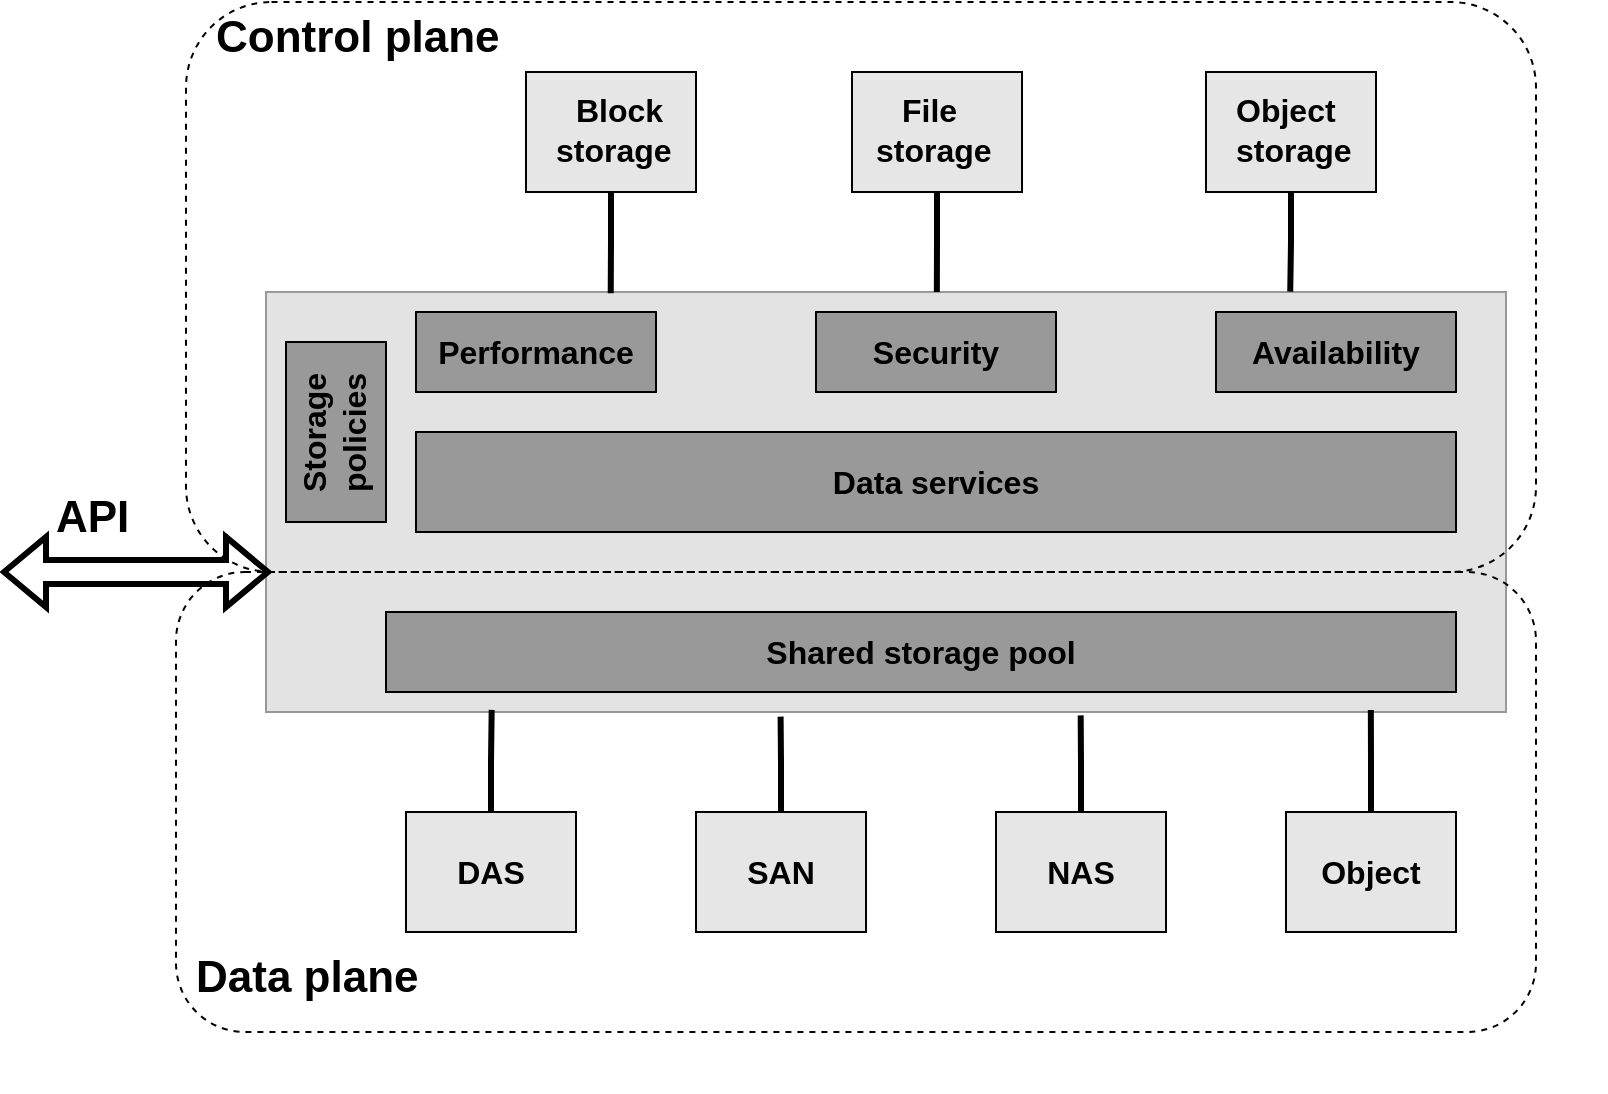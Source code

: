<mxfile version="16.1.2" type="device"><diagram id="khv7apG-hiupHkB4v9ps" name="Page-1"><mxGraphModel dx="1185" dy="627" grid="1" gridSize="10" guides="1" tooltips="1" connect="1" arrows="1" fold="1" page="1" pageScale="1" pageWidth="850" pageHeight="1100" math="0" shadow="0"><root><mxCell id="0"/><mxCell id="1" parent="0"/><mxCell id="RucAxFWQeMrtLxzRj8VL-14" value="" style="rounded=0;whiteSpace=wrap;html=1;fillColor=#E3E3E3;gradientColor=none;strokeColor=#999999;" vertex="1" parent="1"><mxGeometry x="170" y="390" width="620" height="210" as="geometry"/></mxCell><mxCell id="RucAxFWQeMrtLxzRj8VL-39" style="edgeStyle=orthogonalEdgeStyle;rounded=0;orthogonalLoop=1;jettySize=auto;html=1;entryX=0.278;entryY=0.003;entryDx=0;entryDy=0;entryPerimeter=0;fontSize=16;endArrow=none;endFill=0;strokeWidth=3;" edge="1" parent="1" source="RucAxFWQeMrtLxzRj8VL-2" target="RucAxFWQeMrtLxzRj8VL-14"><mxGeometry relative="1" as="geometry"/></mxCell><mxCell id="RucAxFWQeMrtLxzRj8VL-2" value="&lt;div style=&quot;font-size: 16px&quot;&gt;&lt;br&gt;&lt;/div&gt;" style="rounded=0;whiteSpace=wrap;html=1;fillColor=#E6E6E6;fontSize=16;fontStyle=1" vertex="1" parent="1"><mxGeometry x="300" y="280" width="85" height="60" as="geometry"/></mxCell><mxCell id="RucAxFWQeMrtLxzRj8VL-5" value="Performance" style="rounded=0;whiteSpace=wrap;html=1;fillColor=#999999;fontSize=16;fontStyle=1" vertex="1" parent="1"><mxGeometry x="245" y="400" width="120" height="40" as="geometry"/></mxCell><mxCell id="RucAxFWQeMrtLxzRj8VL-6" value="Security" style="rounded=0;whiteSpace=wrap;html=1;fillColor=#999999;fontSize=16;fontStyle=1" vertex="1" parent="1"><mxGeometry x="445" y="400" width="120" height="40" as="geometry"/></mxCell><mxCell id="RucAxFWQeMrtLxzRj8VL-7" value="&lt;div style=&quot;font-size: 16px;&quot;&gt;Availability&lt;/div&gt;" style="rounded=0;whiteSpace=wrap;html=1;fillColor=#999999;fontSize=16;fontStyle=1" vertex="1" parent="1"><mxGeometry x="645" y="400" width="120" height="40" as="geometry"/></mxCell><mxCell id="RucAxFWQeMrtLxzRj8VL-8" value="Data services" style="rounded=0;whiteSpace=wrap;html=1;fillColor=#999999;fontSize=16;fontStyle=1" vertex="1" parent="1"><mxGeometry x="245" y="460" width="520" height="50" as="geometry"/></mxCell><mxCell id="RucAxFWQeMrtLxzRj8VL-9" value="" style="rounded=0;whiteSpace=wrap;html=1;rotation=-90;fillColor=#999999;fontSize=16;fontStyle=1" vertex="1" parent="1"><mxGeometry x="160" y="435" width="90" height="50" as="geometry"/></mxCell><mxCell id="RucAxFWQeMrtLxzRj8VL-13" value="Shared storage pool" style="rounded=0;whiteSpace=wrap;html=1;fillColor=#999999;fontStyle=1;fontSize=16;" vertex="1" parent="1"><mxGeometry x="230" y="550" width="535" height="40" as="geometry"/></mxCell><mxCell id="RucAxFWQeMrtLxzRj8VL-41" style="edgeStyle=orthogonalEdgeStyle;rounded=0;orthogonalLoop=1;jettySize=auto;html=1;entryX=0.541;entryY=0;entryDx=0;entryDy=0;entryPerimeter=0;fontSize=16;endArrow=none;endFill=0;strokeWidth=3;" edge="1" parent="1" source="RucAxFWQeMrtLxzRj8VL-29" target="RucAxFWQeMrtLxzRj8VL-14"><mxGeometry relative="1" as="geometry"/></mxCell><mxCell id="RucAxFWQeMrtLxzRj8VL-29" value="" style="rounded=0;whiteSpace=wrap;html=1;fillColor=#E6E6E6;fontSize=16;fontStyle=1" vertex="1" parent="1"><mxGeometry x="463" y="280" width="85" height="60" as="geometry"/></mxCell><mxCell id="RucAxFWQeMrtLxzRj8VL-42" style="edgeStyle=orthogonalEdgeStyle;rounded=0;orthogonalLoop=1;jettySize=auto;html=1;entryX=0.826;entryY=-0.001;entryDx=0;entryDy=0;entryPerimeter=0;fontSize=16;endArrow=none;endFill=0;strokeWidth=3;" edge="1" parent="1" source="RucAxFWQeMrtLxzRj8VL-30" target="RucAxFWQeMrtLxzRj8VL-14"><mxGeometry relative="1" as="geometry"/></mxCell><mxCell id="RucAxFWQeMrtLxzRj8VL-30" value="" style="rounded=0;whiteSpace=wrap;html=1;fillColor=#E6E6E6;fontSize=16;fontStyle=1" vertex="1" parent="1"><mxGeometry x="640" y="280" width="85" height="60" as="geometry"/></mxCell><mxCell id="RucAxFWQeMrtLxzRj8VL-35" style="edgeStyle=orthogonalEdgeStyle;rounded=0;orthogonalLoop=1;jettySize=auto;html=1;entryX=0.182;entryY=0.995;entryDx=0;entryDy=0;entryPerimeter=0;fontSize=16;endArrow=none;endFill=0;strokeWidth=3;" edge="1" parent="1" source="RucAxFWQeMrtLxzRj8VL-31" target="RucAxFWQeMrtLxzRj8VL-14"><mxGeometry relative="1" as="geometry"/></mxCell><mxCell id="RucAxFWQeMrtLxzRj8VL-31" value="DAS" style="rounded=0;whiteSpace=wrap;html=1;fillColor=#E6E6E6;fontSize=16;fontStyle=1" vertex="1" parent="1"><mxGeometry x="240" y="650" width="85" height="60" as="geometry"/></mxCell><mxCell id="RucAxFWQeMrtLxzRj8VL-38" style="edgeStyle=orthogonalEdgeStyle;rounded=0;orthogonalLoop=1;jettySize=auto;html=1;entryX=0.415;entryY=1.011;entryDx=0;entryDy=0;entryPerimeter=0;fontSize=16;endArrow=none;endFill=0;strokeWidth=3;" edge="1" parent="1" source="RucAxFWQeMrtLxzRj8VL-32" target="RucAxFWQeMrtLxzRj8VL-14"><mxGeometry relative="1" as="geometry"/></mxCell><mxCell id="RucAxFWQeMrtLxzRj8VL-32" value="SAN" style="rounded=0;whiteSpace=wrap;html=1;fillColor=#E6E6E6;fontSize=16;fontStyle=1" vertex="1" parent="1"><mxGeometry x="385" y="650" width="85" height="60" as="geometry"/></mxCell><mxCell id="RucAxFWQeMrtLxzRj8VL-36" style="edgeStyle=orthogonalEdgeStyle;rounded=0;orthogonalLoop=1;jettySize=auto;html=1;entryX=0.657;entryY=1.008;entryDx=0;entryDy=0;entryPerimeter=0;fontSize=16;endArrow=none;endFill=0;strokeWidth=3;" edge="1" parent="1" source="RucAxFWQeMrtLxzRj8VL-33" target="RucAxFWQeMrtLxzRj8VL-14"><mxGeometry relative="1" as="geometry"/></mxCell><mxCell id="RucAxFWQeMrtLxzRj8VL-33" value="NAS" style="rounded=0;whiteSpace=wrap;html=1;fillColor=#E6E6E6;fontSize=16;fontStyle=1" vertex="1" parent="1"><mxGeometry x="535" y="650" width="85" height="60" as="geometry"/></mxCell><mxCell id="RucAxFWQeMrtLxzRj8VL-37" style="edgeStyle=orthogonalEdgeStyle;rounded=0;orthogonalLoop=1;jettySize=auto;html=1;entryX=0.891;entryY=0.995;entryDx=0;entryDy=0;entryPerimeter=0;fontSize=16;endArrow=none;endFill=0;strokeWidth=3;" edge="1" parent="1" source="RucAxFWQeMrtLxzRj8VL-34" target="RucAxFWQeMrtLxzRj8VL-14"><mxGeometry relative="1" as="geometry"/></mxCell><mxCell id="RucAxFWQeMrtLxzRj8VL-34" value="Object" style="rounded=0;whiteSpace=wrap;html=1;fillColor=#E6E6E6;fontSize=16;fontStyle=1" vertex="1" parent="1"><mxGeometry x="680" y="650" width="85" height="60" as="geometry"/></mxCell><mxCell id="RucAxFWQeMrtLxzRj8VL-43" value="" style="rounded=1;whiteSpace=wrap;html=1;dashed=1;fillColor=none;gradientColor=none;" vertex="1" parent="1"><mxGeometry x="125" y="530" width="680" height="230" as="geometry"/></mxCell><mxCell id="RucAxFWQeMrtLxzRj8VL-44" value="&lt;div style=&quot;font-size: 22px;&quot;&gt;Data plane&lt;/div&gt;" style="text;html=1;strokeColor=none;fillColor=none;spacing=5;spacingTop=-20;whiteSpace=wrap;overflow=hidden;rounded=0;dashed=1;fontSize=22;fontStyle=1" vertex="1" parent="1"><mxGeometry x="130" y="730" width="190" height="60" as="geometry"/></mxCell><mxCell id="RucAxFWQeMrtLxzRj8VL-45" value="Control plane" style="text;html=1;strokeColor=none;fillColor=none;spacing=5;spacingTop=-20;whiteSpace=wrap;overflow=hidden;rounded=0;dashed=1;fontSize=22;fontStyle=1" vertex="1" parent="1"><mxGeometry x="140" y="260" width="190" height="60" as="geometry"/></mxCell><mxCell id="RucAxFWQeMrtLxzRj8VL-47" value="API" style="text;html=1;strokeColor=none;fillColor=none;spacing=5;spacingTop=-20;whiteSpace=wrap;overflow=hidden;rounded=0;dashed=1;fontSize=22;fontStyle=1" vertex="1" parent="1"><mxGeometry x="60" y="500" width="190" height="60" as="geometry"/></mxCell><mxCell id="RucAxFWQeMrtLxzRj8VL-50" value="" style="shape=flexArrow;endArrow=classic;startArrow=classic;html=1;rounded=0;fontSize=22;strokeWidth=3;" edge="1" parent="1"><mxGeometry width="100" height="100" relative="1" as="geometry"><mxPoint x="37.5" y="530" as="sourcePoint"/><mxPoint x="172.5" y="530" as="targetPoint"/></mxGeometry></mxCell><mxCell id="RucAxFWQeMrtLxzRj8VL-51" value="&lt;div style=&quot;font-size: 16px&quot;&gt;Storage&lt;/div&gt;&lt;div style=&quot;font-size: 16px&quot;&gt;&lt;br&gt;&lt;/div&gt;" style="text;html=1;strokeColor=none;fillColor=none;spacing=5;spacingTop=-20;whiteSpace=wrap;overflow=hidden;rounded=0;dashed=1;fontSize=16;fontStyle=1;rotation=-90;" vertex="1" parent="1"><mxGeometry x="130" y="370" width="190" height="60" as="geometry"/></mxCell><mxCell id="RucAxFWQeMrtLxzRj8VL-52" value="policies" style="text;html=1;strokeColor=none;fillColor=none;spacing=5;spacingTop=-20;whiteSpace=wrap;overflow=hidden;rounded=0;dashed=1;fontSize=16;fontStyle=1;rotation=-90;" vertex="1" parent="1"><mxGeometry x="150" y="370" width="190" height="60" as="geometry"/></mxCell><mxCell id="RucAxFWQeMrtLxzRj8VL-53" value="storage" style="text;html=1;strokeColor=none;fillColor=none;spacing=5;spacingTop=-20;whiteSpace=wrap;overflow=hidden;rounded=0;dashed=1;fontSize=16;fontStyle=1;rotation=0;" vertex="1" parent="1"><mxGeometry x="310" y="320" width="190" height="60" as="geometry"/></mxCell><mxCell id="RucAxFWQeMrtLxzRj8VL-55" value="storage" style="text;html=1;strokeColor=none;fillColor=none;spacing=5;spacingTop=-20;whiteSpace=wrap;overflow=hidden;rounded=0;dashed=1;fontSize=16;fontStyle=1;rotation=0;" vertex="1" parent="1"><mxGeometry x="470" y="320" width="190" height="60" as="geometry"/></mxCell><mxCell id="RucAxFWQeMrtLxzRj8VL-56" value="storage" style="text;html=1;strokeColor=none;fillColor=none;spacing=5;spacingTop=-20;whiteSpace=wrap;overflow=hidden;rounded=0;dashed=1;fontSize=16;fontStyle=1;rotation=0;" vertex="1" parent="1"><mxGeometry x="650" y="320" width="190" height="60" as="geometry"/></mxCell><mxCell id="RucAxFWQeMrtLxzRj8VL-57" value="Block" style="text;html=1;strokeColor=none;fillColor=none;spacing=5;spacingTop=-20;whiteSpace=wrap;overflow=hidden;rounded=0;dashed=1;fontSize=16;fontStyle=1;rotation=0;" vertex="1" parent="1"><mxGeometry x="320" y="300" width="190" height="60" as="geometry"/></mxCell><mxCell id="RucAxFWQeMrtLxzRj8VL-58" value="File" style="text;html=1;strokeColor=none;fillColor=none;spacing=5;spacingTop=-20;whiteSpace=wrap;overflow=hidden;rounded=0;dashed=1;fontSize=16;fontStyle=1;rotation=0;" vertex="1" parent="1"><mxGeometry x="482.5" y="300" width="190" height="60" as="geometry"/></mxCell><mxCell id="RucAxFWQeMrtLxzRj8VL-59" value="Object" style="text;html=1;strokeColor=none;fillColor=none;spacing=5;spacingTop=-20;whiteSpace=wrap;overflow=hidden;rounded=0;dashed=1;fontSize=16;fontStyle=1;rotation=0;" vertex="1" parent="1"><mxGeometry x="650" y="300" width="190" height="60" as="geometry"/></mxCell><mxCell id="RucAxFWQeMrtLxzRj8VL-12" value="" style="rounded=1;whiteSpace=wrap;html=1;dashed=1;fillColor=none;gradientColor=none;" vertex="1" parent="1"><mxGeometry x="130" y="245" width="675" height="285" as="geometry"/></mxCell></root></mxGraphModel></diagram></mxfile>